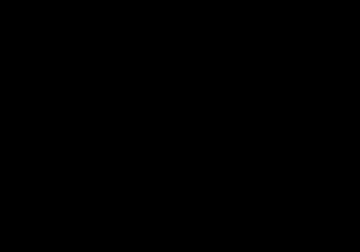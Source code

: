 ##### Modified version of the sample given in
##### http://www.guidolin.net/blog/files/2010/03/gnuplot


set macro

#####  Color Palette by Color Scheme Designer
#####  Palette URL: http://colorschemedesigner.com/#3K40zsOsOK-K-


   blue_000 = "#A9BDE6" # = rgb(169,189,230)
   blue_025 = "#7297E6" # = rgb(114,151,230)
   blue_050 = "#1D4599" # = rgb(29,69,153)
   blue_075 = "#2F3F60" # = rgb(47,63,96)
   blue_100 = "#031A49" # = rgb(3,26,73)

   green_000 = "#A6EBB5" # = rgb(166,235,181)
   green_025 = "#67EB84" # = rgb(103,235,132)
   green_050 = "#11AD34" # = rgb(17,173,52)
   green_075 = "#2F6C3D" # = rgb(47,108,61)
   green_100 = "#025214" # = rgb(2,82,20)

   red_000 = "#F9B7B0" # = rgb(249,183,176)
   red_025 = "#F97A6D" # = rgb(249,122,109)
   red_050 = "#E62B17" # = rgb(230,43,23)
   red_075 = "#8F463F" # = rgb(143,70,63)
   red_100 = "#6D0D03" # = rgb(109,13,3)

   brown_000 = "#F9E0B0" # = rgb(249,224,176)
   brown_025 = "#F9C96D" # = rgb(249,201,109)
   brown_050 = "#E69F17" # = rgb(230,159,23)
   brown_075 = "#8F743F" # = rgb(143,116,63)
   brown_100 = "#6D4903" # = rgb(109,73,3)

   grid_color = "#d5e0c9"
   text_color = "#222222"

   my_font = "SVBasic Manual, 12"
   my_export_sz = "1024,768"

   my_line_width = "2"
   my_axis_width = "1"
   my_ps = "1"
   my_font_size = "14"

# must convert font fo svg and ps
# set term svg  size @my_export_sz fname my_font fsize my_font_size enhanced dynamic rounded
# set term png  size @my_export_sz large font my_font
# set term jpeg size @my_export_sz large font my_font
# set term wxt enhanced font my_font

set style data linespoints
set style function lines
set pointsize my_ps

set style line 1  linecolor rgbcolor blue_050  linewidth @my_line_width pt 7
set style line 2  linecolor rgbcolor green_050 linewidth @my_line_width pt 7
set style line 3  linecolor rgbcolor red_050   linewidth @my_line_width pt 7
set style line 4  linecolor rgbcolor brown_050 linewidth @my_line_width pt 7
set style line 5  linecolor rgbcolor blue_025  linewidth @my_line_width pt 5
set style line 6  linecolor rgbcolor green_025 linewidth @my_line_width pt 5
set style line 7  linecolor rgbcolor red_025   linewidth @my_line_width pt 5
set style line 8  linecolor rgbcolor brown_025 linewidth @my_line_width pt 5
set style line 9  linecolor rgbcolor blue_075  linewidth @my_line_width pt 9
set style line 10 linecolor rgbcolor green_075 linewidth @my_line_width pt 9
set style line 11 linecolor rgbcolor red_075   linewidth @my_line_width pt 9
set style line 12 linecolor rgbcolor brown_075 linewidth @my_line_width pt 9
set style line 13 linecolor rgbcolor blue_100  linewidth @my_line_width pt 13
set style line 14 linecolor rgbcolor green_100 linewidth @my_line_width pt 13
set style line 15 linecolor rgbcolor red_100   linewidth @my_line_width pt 13
set style line 16 linecolor rgbcolor brown_100 linewidth @my_line_width pt 13
set style line 17 linecolor rgbcolor "#224499" linewidth @my_line_width pt 11

## plot 1,2,3,4,5,6,7,8,9
set style increment user
set style arrow 1 filled

## used for bar chart borders
## set style fill solid 0.5

set size noratio
set samples 300

set border 31 lw @my_axis_width lc rgb text_color

# set title  "Comparison of different temperatures T"
set xlabel "z"
set ylabel "q"

set terminal postscript eps enhanced color
set output "softmax_example.eps"

plot  '-' using 2:xtic(1) title 'T = 1'  ,  '-' using 2:xtic(1) title 'T = 2'  ,  '-' using 2:xtic(1) title 'T = 5'  ,  '-' using 2:xtic(1) title 'T = 10'  ,  '-' using 2:xtic(1) title 'T = 20' 

2 0.000344403
4 0.0024924
0.1 5.36729e-05
1 0.000129063
10 0.996973
-2 7.11699e-06
-5 0
e
2 0.0168349
4 0.0457156
0.1 0.0065254
1 0.0102209
10 0.917889
-2 0.00229469
-5 0.000519139
e
2 0.103698
4 0.154696
0.1 0.070917
1 0.0849015
10 0.513608
-2 0.0465993
-5 0.0255803
e
2 0.136135
4 0.166275
0.1 0.112578
1 0.12318
10 0.302974
-2 0.0912543
-5 0.0676035
e
2 0.143246
4 0.158311
0.1 0.130264
1 0.136259
10 0.213697
-2 0.11728
-5 0.100944
e

